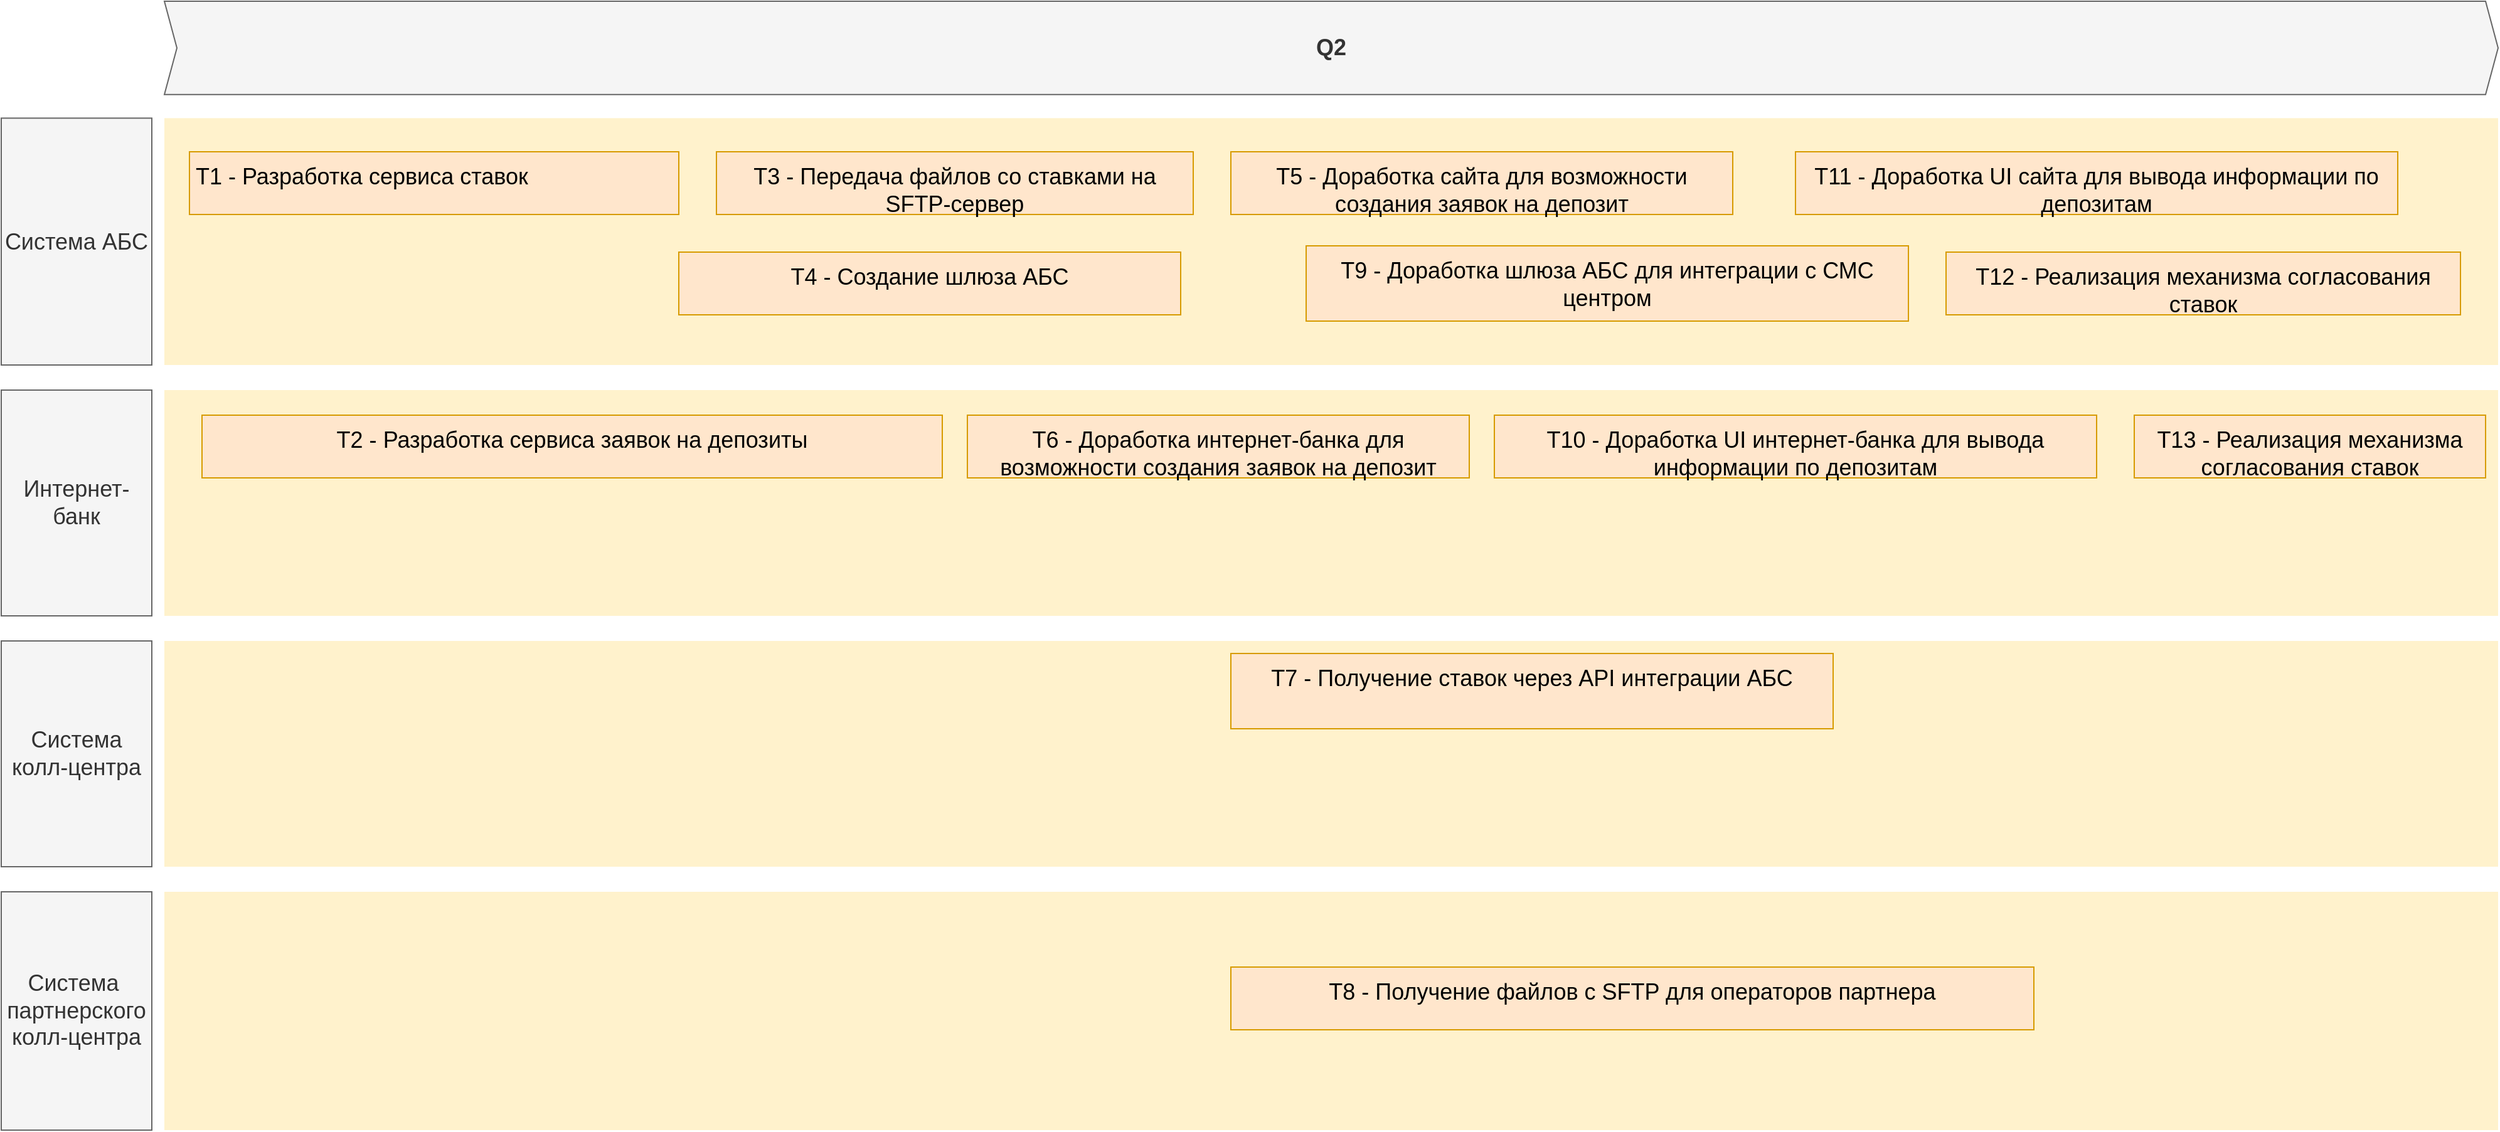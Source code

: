 <mxfile pages="2">
    <diagram id="1zcTAVt1k4KSup7FvAfL" name="Roadmap">
        <mxGraphModel dx="5238" dy="3651" grid="1" gridSize="10" guides="1" tooltips="1" connect="1" arrows="1" fold="1" page="1" pageScale="1" pageWidth="3300" pageHeight="2339" math="0" shadow="0">
            <root>
                <mxCell id="3D7FDG2aXA9G618_Kong-0"/>
                <mxCell id="3D7FDG2aXA9G618_Kong-1" parent="3D7FDG2aXA9G618_Kong-0"/>
                <mxCell id="wGroBH12Sy7-OgBsN0fJ-2" value="" style="shape=rect;fillColor=#fff2cc;strokeColor=none;fontSize=24;html=1;whiteSpace=wrap;align=left;verticalAlign=top;spacing=5;rounded=0;" parent="3D7FDG2aXA9G618_Kong-1" vertex="1">
                    <mxGeometry x="-2500" y="-930" width="1860" height="180" as="geometry"/>
                </mxCell>
                <mxCell id="wGroBH12Sy7-OgBsN0fJ-4" value="" style="shape=rect;fillColor=#fff2cc;strokeColor=none;fontSize=24;html=1;whiteSpace=wrap;align=left;verticalAlign=top;spacing=5;rounded=0;" parent="3D7FDG2aXA9G618_Kong-1" vertex="1">
                    <mxGeometry x="-2500" y="-1146.8" width="1860" height="196.8" as="geometry"/>
                </mxCell>
                <mxCell id="wGroBH12Sy7-OgBsN0fJ-5" value="T1 - Разработка сервиса ставок" style="shape=rect;fillColor=#ffe6cc;strokeColor=#d79b00;fontSize=18;html=1;whiteSpace=wrap;align=left;verticalAlign=top;spacing=5;rounded=0;" parent="3D7FDG2aXA9G618_Kong-1" vertex="1">
                    <mxGeometry x="-2480" y="-1120" width="390" height="50" as="geometry"/>
                </mxCell>
                <mxCell id="wGroBH12Sy7-OgBsN0fJ-6" value="&lt;span style=&quot;text-align: left;&quot;&gt;T4 - Создание шлюза АБС&lt;/span&gt;" style="shape=rect;fillColor=#ffe6cc;strokeColor=#d79b00;fontSize=18;html=1;whiteSpace=wrap;align=center;verticalAlign=top;spacing=5;rounded=0;" parent="3D7FDG2aXA9G618_Kong-1" vertex="1">
                    <mxGeometry x="-2090" y="-1040" width="400" height="50" as="geometry"/>
                </mxCell>
                <mxCell id="wGroBH12Sy7-OgBsN0fJ-7" value="Система АБС" style="rounded=0;whiteSpace=wrap;html=1;fillColor=#f5f5f5;fontColor=#333333;strokeColor=#666666;fontSize=18;" parent="3D7FDG2aXA9G618_Kong-1" vertex="1">
                    <mxGeometry x="-2630" y="-1146.8" width="120" height="196.8" as="geometry"/>
                </mxCell>
                <mxCell id="wGroBH12Sy7-OgBsN0fJ-8" value="Интернет-банк" style="rounded=0;whiteSpace=wrap;html=1;fillColor=#f5f5f5;fontColor=#333333;strokeColor=#666666;fontSize=18;" parent="3D7FDG2aXA9G618_Kong-1" vertex="1">
                    <mxGeometry x="-2630" y="-930" width="120" height="180" as="geometry"/>
                </mxCell>
                <mxCell id="wGroBH12Sy7-OgBsN0fJ-9" value="Q2" style="shape=step;perimeter=stepPerimeter;whiteSpace=wrap;html=1;fixedSize=1;size=10;fillColor=#f5f5f5;strokeColor=#666666;fontSize=18;fontStyle=1;align=center;rounded=0;fontColor=#333333;" parent="3D7FDG2aXA9G618_Kong-1" vertex="1">
                    <mxGeometry x="-2500" y="-1240" width="1860" height="74.4" as="geometry"/>
                </mxCell>
                <mxCell id="wGroBH12Sy7-OgBsN0fJ-11" value="T9 - Доработка шлюза АБС для интеграции с СМС центром" style="shape=rect;fillColor=#ffe6cc;strokeColor=#d79b00;fontSize=18;html=1;whiteSpace=wrap;align=center;verticalAlign=top;spacing=5;rounded=0;" parent="3D7FDG2aXA9G618_Kong-1" vertex="1">
                    <mxGeometry x="-1590" y="-1045" width="480" height="60" as="geometry"/>
                </mxCell>
                <mxCell id="wGroBH12Sy7-OgBsN0fJ-15" value="T2 -&amp;nbsp;&lt;span style=&quot;color: rgb(0, 0, 0); text-align: left;&quot;&gt;Разработка сервиса заявок на депозиты&lt;/span&gt;" style="shape=rect;fillColor=#ffe6cc;strokeColor=#d79b00;fontSize=18;html=1;whiteSpace=wrap;align=center;verticalAlign=top;spacing=5;rounded=0;" parent="3D7FDG2aXA9G618_Kong-1" vertex="1">
                    <mxGeometry x="-2470" y="-910" width="590" height="50" as="geometry"/>
                </mxCell>
                <mxCell id="tOfJHvxcpbUR0FNXED4T-0" value="" style="shape=rect;fillColor=#fff2cc;strokeColor=none;fontSize=24;html=1;whiteSpace=wrap;align=left;verticalAlign=top;spacing=5;rounded=0;" vertex="1" parent="3D7FDG2aXA9G618_Kong-1">
                    <mxGeometry x="-2500" y="-530" width="1860" height="190" as="geometry"/>
                </mxCell>
                <mxCell id="tOfJHvxcpbUR0FNXED4T-1" value="" style="shape=rect;fillColor=#fff2cc;strokeColor=none;fontSize=24;html=1;whiteSpace=wrap;align=left;verticalAlign=top;spacing=5;rounded=0;" vertex="1" parent="3D7FDG2aXA9G618_Kong-1">
                    <mxGeometry x="-2500" y="-730" width="1860" height="180" as="geometry"/>
                </mxCell>
                <mxCell id="tOfJHvxcpbUR0FNXED4T-3" value="T7 - Получение ставок через API интеграции АБС" style="shape=rect;fillColor=#ffe6cc;strokeColor=#d79b00;fontSize=18;html=1;whiteSpace=wrap;align=center;verticalAlign=top;spacing=5;rounded=0;" vertex="1" parent="3D7FDG2aXA9G618_Kong-1">
                    <mxGeometry x="-1650" y="-720" width="480" height="60" as="geometry"/>
                </mxCell>
                <mxCell id="tOfJHvxcpbUR0FNXED4T-4" value="T8 - Получение файлов с SFTP для операторов партнера" style="shape=rect;fillColor=#ffe6cc;strokeColor=#d79b00;fontSize=18;html=1;whiteSpace=wrap;align=center;verticalAlign=top;spacing=5;rounded=0;" vertex="1" parent="3D7FDG2aXA9G618_Kong-1">
                    <mxGeometry x="-1650" y="-470" width="640" height="50" as="geometry"/>
                </mxCell>
                <mxCell id="tOfJHvxcpbUR0FNXED4T-5" value="Система колл-центра" style="rounded=0;whiteSpace=wrap;html=1;fillColor=#f5f5f5;fontColor=#333333;strokeColor=#666666;fontSize=18;" vertex="1" parent="3D7FDG2aXA9G618_Kong-1">
                    <mxGeometry x="-2630" y="-730" width="120" height="180" as="geometry"/>
                </mxCell>
                <mxCell id="tOfJHvxcpbUR0FNXED4T-6" value="Система&amp;nbsp; партнерского колл-центра" style="rounded=0;whiteSpace=wrap;html=1;fillColor=#f5f5f5;fontColor=#333333;strokeColor=#666666;fontSize=18;" vertex="1" parent="3D7FDG2aXA9G618_Kong-1">
                    <mxGeometry x="-2630" y="-530" width="120" height="190" as="geometry"/>
                </mxCell>
                <mxCell id="SM9NiFx4ut9sCJHkvoGb-0" value="T3 - Передача файлов со ставками на SFTP-сервер" style="shape=rect;fillColor=#ffe6cc;strokeColor=#d79b00;fontSize=18;html=1;whiteSpace=wrap;align=center;verticalAlign=top;spacing=5;rounded=0;" vertex="1" parent="3D7FDG2aXA9G618_Kong-1">
                    <mxGeometry x="-2060" y="-1120" width="380" height="50" as="geometry"/>
                </mxCell>
                <mxCell id="t-il_4ERJwgoWlorFPrE-0" value="&lt;span style=&quot;text-align: left;&quot;&gt;T5 - Доработка сайта для возможности создания заявок на депозит&lt;/span&gt;" style="shape=rect;fillColor=#ffe6cc;strokeColor=#d79b00;fontSize=18;html=1;whiteSpace=wrap;align=center;verticalAlign=top;spacing=5;rounded=0;" vertex="1" parent="3D7FDG2aXA9G618_Kong-1">
                    <mxGeometry x="-1650" y="-1120" width="400" height="50" as="geometry"/>
                </mxCell>
                <mxCell id="t-il_4ERJwgoWlorFPrE-1" value="&lt;span style=&quot;text-align: left;&quot;&gt;T6 - Доработка интернет-банка для возможности создания заявок на депозит&lt;/span&gt;" style="shape=rect;fillColor=#ffe6cc;strokeColor=#d79b00;fontSize=18;html=1;whiteSpace=wrap;align=center;verticalAlign=top;spacing=5;rounded=0;" vertex="1" parent="3D7FDG2aXA9G618_Kong-1">
                    <mxGeometry x="-1860" y="-910" width="400" height="50" as="geometry"/>
                </mxCell>
                <mxCell id="t-il_4ERJwgoWlorFPrE-2" value="T10 - Доработка UI интернет-банка&amp;nbsp;&lt;span style=&quot;color: rgb(0, 0, 0);&quot;&gt;для вывода информации по депозитам&lt;/span&gt;" style="shape=rect;fillColor=#ffe6cc;strokeColor=#d79b00;fontSize=18;html=1;whiteSpace=wrap;align=center;verticalAlign=top;spacing=5;rounded=0;" vertex="1" parent="3D7FDG2aXA9G618_Kong-1">
                    <mxGeometry x="-1440" y="-910" width="480" height="50" as="geometry"/>
                </mxCell>
                <mxCell id="t-il_4ERJwgoWlorFPrE-3" value="T11 - Доработка UI сайта для вывода информации по депозитам" style="shape=rect;fillColor=#ffe6cc;strokeColor=#d79b00;fontSize=18;html=1;whiteSpace=wrap;align=center;verticalAlign=top;spacing=5;rounded=0;" vertex="1" parent="3D7FDG2aXA9G618_Kong-1">
                    <mxGeometry x="-1200" y="-1120" width="480" height="50" as="geometry"/>
                </mxCell>
                <mxCell id="t-il_4ERJwgoWlorFPrE-4" value="T12 - Реализация механизма согласования ставок" style="shape=rect;fillColor=#ffe6cc;strokeColor=#d79b00;fontSize=18;html=1;whiteSpace=wrap;align=center;verticalAlign=top;spacing=5;rounded=0;" vertex="1" parent="3D7FDG2aXA9G618_Kong-1">
                    <mxGeometry x="-1080" y="-1040" width="410" height="50" as="geometry"/>
                </mxCell>
                <mxCell id="t-il_4ERJwgoWlorFPrE-5" value="T13 - Реализация механизма согласования ставок" style="shape=rect;fillColor=#ffe6cc;strokeColor=#d79b00;fontSize=18;html=1;whiteSpace=wrap;align=center;verticalAlign=top;spacing=5;rounded=0;" vertex="1" parent="3D7FDG2aXA9G618_Kong-1">
                    <mxGeometry x="-930" y="-910" width="280" height="50" as="geometry"/>
                </mxCell>
            </root>
        </mxGraphModel>
    </diagram>
    <diagram id="6faDem5PxRRIMGQd80wj" name="Roadmap_change">
        <mxGraphModel dx="5238" dy="3651" grid="1" gridSize="10" guides="1" tooltips="1" connect="1" arrows="1" fold="1" page="1" pageScale="1" pageWidth="3300" pageHeight="2339" math="0" shadow="0">
            <root>
                <mxCell id="0"/>
                <mxCell id="1" parent="0"/>
                <mxCell id="QlwB00z0-otb056kdUWZ-19" value="" style="shape=rect;fillColor=#fff2cc;strokeColor=none;fontSize=24;html=1;whiteSpace=wrap;align=left;verticalAlign=top;spacing=5;rounded=0;" parent="1" vertex="1">
                    <mxGeometry x="-2500" y="-530" width="1620" height="190" as="geometry"/>
                </mxCell>
                <mxCell id="QlwB00z0-otb056kdUWZ-18" value="" style="shape=rect;fillColor=#fff2cc;strokeColor=none;fontSize=24;html=1;whiteSpace=wrap;align=left;verticalAlign=top;spacing=5;rounded=0;" parent="1" vertex="1">
                    <mxGeometry x="-2500" y="-730" width="1620" height="180" as="geometry"/>
                </mxCell>
                <mxCell id="QlwB00z0-otb056kdUWZ-17" value="" style="shape=rect;fillColor=#fff2cc;strokeColor=none;fontSize=24;html=1;whiteSpace=wrap;align=left;verticalAlign=top;spacing=5;rounded=0;" parent="1" vertex="1">
                    <mxGeometry x="-2500" y="-930" width="1610" height="180" as="geometry"/>
                </mxCell>
                <mxCell id="QlwB00z0-otb056kdUWZ-3" value="" style="shape=rect;fillColor=#fff2cc;strokeColor=none;fontSize=24;html=1;whiteSpace=wrap;align=left;verticalAlign=top;spacing=5;rounded=0;" parent="1" vertex="1">
                    <mxGeometry x="-2500" y="-1146.8" width="1610" height="196.8" as="geometry"/>
                </mxCell>
                <mxCell id="QlwB00z0-otb056kdUWZ-4" value="T1 - API сервиса интеграции депозитов АБС" style="shape=rect;fillColor=#ffe6cc;strokeColor=#d79b00;fontSize=18;html=1;whiteSpace=wrap;align=left;verticalAlign=top;spacing=5;rounded=0;" parent="1" vertex="1">
                    <mxGeometry x="-2480" y="-1120" width="390" height="50" as="geometry"/>
                </mxCell>
                <mxCell id="QlwB00z0-otb056kdUWZ-5" value="T2 - Передача файлов на SFTP-сервер" style="shape=rect;fillColor=#ffe6cc;strokeColor=#d79b00;fontSize=18;html=1;whiteSpace=wrap;align=center;verticalAlign=top;spacing=5;rounded=0;" parent="1" vertex="1">
                    <mxGeometry x="-2120" y="-1040" width="550" height="60" as="geometry"/>
                </mxCell>
                <mxCell id="QlwB00z0-otb056kdUWZ-6" value="АБС&lt;div&gt;Сервис интеграции депозитов&lt;/div&gt;" style="rounded=0;whiteSpace=wrap;html=1;fillColor=#f5f5f5;fontColor=#333333;strokeColor=#666666;fontSize=18;" parent="1" vertex="1">
                    <mxGeometry x="-2630" y="-1146.8" width="120" height="196.8" as="geometry"/>
                </mxCell>
                <mxCell id="QlwB00z0-otb056kdUWZ-7" value="SFTP" style="rounded=0;whiteSpace=wrap;html=1;fillColor=#f5f5f5;fontColor=#333333;strokeColor=#666666;fontSize=18;" parent="1" vertex="1">
                    <mxGeometry x="-2630" y="-930" width="120" height="180" as="geometry"/>
                </mxCell>
                <mxCell id="QlwB00z0-otb056kdUWZ-8" value="Q2" style="shape=step;perimeter=stepPerimeter;whiteSpace=wrap;html=1;fixedSize=1;size=10;fillColor=#f5f5f5;strokeColor=#666666;fontSize=18;fontStyle=1;align=center;rounded=0;fontColor=#333333;" parent="1" vertex="1">
                    <mxGeometry x="-2500" y="-1240" width="1610" height="74.4" as="geometry"/>
                </mxCell>
                <mxCell id="QlwB00z0-otb056kdUWZ-11" value="T5 - Вывод ставок пользователю системы колл-центра" style="shape=rect;fillColor=#ffe6cc;strokeColor=#d79b00;fontSize=18;html=1;whiteSpace=wrap;align=center;verticalAlign=top;spacing=5;rounded=0;" parent="1" vertex="1">
                    <mxGeometry x="-1860" y="-640" width="940" height="50" as="geometry"/>
                </mxCell>
                <mxCell id="QlwB00z0-otb056kdUWZ-12" value="T4 - Получение ставок через API интеграции АБС" style="shape=rect;fillColor=#ffe6cc;strokeColor=#d79b00;fontSize=18;html=1;whiteSpace=wrap;align=center;verticalAlign=top;spacing=5;rounded=0;" parent="1" vertex="1">
                    <mxGeometry x="-2060" y="-720" width="480" height="60" as="geometry"/>
                </mxCell>
                <mxCell id="QlwB00z0-otb056kdUWZ-13" value="T6 - Получение файлов с SFTP для операторов партнера" style="shape=rect;fillColor=#ffe6cc;strokeColor=#d79b00;fontSize=18;html=1;whiteSpace=wrap;align=center;verticalAlign=top;spacing=5;rounded=0;" parent="1" vertex="1">
                    <mxGeometry x="-1560" y="-470" width="640" height="50" as="geometry"/>
                </mxCell>
                <mxCell id="QlwB00z0-otb056kdUWZ-14" value="Система колл-центра" style="rounded=0;whiteSpace=wrap;html=1;fillColor=#f5f5f5;fontColor=#333333;strokeColor=#666666;fontSize=18;" parent="1" vertex="1">
                    <mxGeometry x="-2630" y="-730" width="120" height="180" as="geometry"/>
                </mxCell>
                <mxCell id="QlwB00z0-otb056kdUWZ-15" value="Система&amp;nbsp; партнерского колл-центра" style="rounded=0;whiteSpace=wrap;html=1;fillColor=#f5f5f5;fontColor=#333333;strokeColor=#666666;fontSize=18;" parent="1" vertex="1">
                    <mxGeometry x="-2630" y="-530" width="120" height="190" as="geometry"/>
                </mxCell>
                <mxCell id="QlwB00z0-otb056kdUWZ-16" value="T3 - Развернуть SFTP сервер" style="shape=rect;fillColor=#ffe6cc;strokeColor=#d79b00;fontSize=18;html=1;whiteSpace=wrap;align=center;verticalAlign=top;spacing=5;rounded=0;" parent="1" vertex="1">
                    <mxGeometry x="-2400" y="-910" width="280" height="60" as="geometry"/>
                </mxCell>
            </root>
        </mxGraphModel>
    </diagram>
</mxfile>